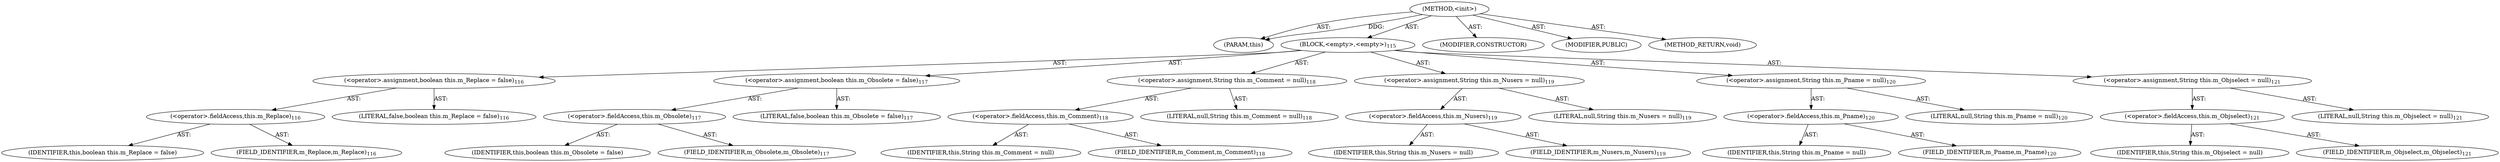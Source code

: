 digraph "&lt;init&gt;" {  
"111669149714" [label = <(METHOD,&lt;init&gt;)> ]
"115964117021" [label = <(PARAM,this)> ]
"25769803808" [label = <(BLOCK,&lt;empty&gt;,&lt;empty&gt;)<SUB>115</SUB>> ]
"30064771165" [label = <(&lt;operator&gt;.assignment,boolean this.m_Replace = false)<SUB>116</SUB>> ]
"30064771166" [label = <(&lt;operator&gt;.fieldAccess,this.m_Replace)<SUB>116</SUB>> ]
"68719476810" [label = <(IDENTIFIER,this,boolean this.m_Replace = false)> ]
"55834574867" [label = <(FIELD_IDENTIFIER,m_Replace,m_Replace)<SUB>116</SUB>> ]
"90194313223" [label = <(LITERAL,false,boolean this.m_Replace = false)<SUB>116</SUB>> ]
"30064771167" [label = <(&lt;operator&gt;.assignment,boolean this.m_Obsolete = false)<SUB>117</SUB>> ]
"30064771168" [label = <(&lt;operator&gt;.fieldAccess,this.m_Obsolete)<SUB>117</SUB>> ]
"68719476811" [label = <(IDENTIFIER,this,boolean this.m_Obsolete = false)> ]
"55834574868" [label = <(FIELD_IDENTIFIER,m_Obsolete,m_Obsolete)<SUB>117</SUB>> ]
"90194313224" [label = <(LITERAL,false,boolean this.m_Obsolete = false)<SUB>117</SUB>> ]
"30064771169" [label = <(&lt;operator&gt;.assignment,String this.m_Comment = null)<SUB>118</SUB>> ]
"30064771170" [label = <(&lt;operator&gt;.fieldAccess,this.m_Comment)<SUB>118</SUB>> ]
"68719476812" [label = <(IDENTIFIER,this,String this.m_Comment = null)> ]
"55834574869" [label = <(FIELD_IDENTIFIER,m_Comment,m_Comment)<SUB>118</SUB>> ]
"90194313225" [label = <(LITERAL,null,String this.m_Comment = null)<SUB>118</SUB>> ]
"30064771171" [label = <(&lt;operator&gt;.assignment,String this.m_Nusers = null)<SUB>119</SUB>> ]
"30064771172" [label = <(&lt;operator&gt;.fieldAccess,this.m_Nusers)<SUB>119</SUB>> ]
"68719476813" [label = <(IDENTIFIER,this,String this.m_Nusers = null)> ]
"55834574870" [label = <(FIELD_IDENTIFIER,m_Nusers,m_Nusers)<SUB>119</SUB>> ]
"90194313226" [label = <(LITERAL,null,String this.m_Nusers = null)<SUB>119</SUB>> ]
"30064771173" [label = <(&lt;operator&gt;.assignment,String this.m_Pname = null)<SUB>120</SUB>> ]
"30064771174" [label = <(&lt;operator&gt;.fieldAccess,this.m_Pname)<SUB>120</SUB>> ]
"68719476814" [label = <(IDENTIFIER,this,String this.m_Pname = null)> ]
"55834574871" [label = <(FIELD_IDENTIFIER,m_Pname,m_Pname)<SUB>120</SUB>> ]
"90194313227" [label = <(LITERAL,null,String this.m_Pname = null)<SUB>120</SUB>> ]
"30064771175" [label = <(&lt;operator&gt;.assignment,String this.m_Objselect = null)<SUB>121</SUB>> ]
"30064771176" [label = <(&lt;operator&gt;.fieldAccess,this.m_Objselect)<SUB>121</SUB>> ]
"68719476815" [label = <(IDENTIFIER,this,String this.m_Objselect = null)> ]
"55834574872" [label = <(FIELD_IDENTIFIER,m_Objselect,m_Objselect)<SUB>121</SUB>> ]
"90194313228" [label = <(LITERAL,null,String this.m_Objselect = null)<SUB>121</SUB>> ]
"133143986230" [label = <(MODIFIER,CONSTRUCTOR)> ]
"133143986231" [label = <(MODIFIER,PUBLIC)> ]
"128849018898" [label = <(METHOD_RETURN,void)> ]
  "111669149714" -> "115964117021"  [ label = "AST: "] 
  "111669149714" -> "25769803808"  [ label = "AST: "] 
  "111669149714" -> "133143986230"  [ label = "AST: "] 
  "111669149714" -> "133143986231"  [ label = "AST: "] 
  "111669149714" -> "128849018898"  [ label = "AST: "] 
  "25769803808" -> "30064771165"  [ label = "AST: "] 
  "25769803808" -> "30064771167"  [ label = "AST: "] 
  "25769803808" -> "30064771169"  [ label = "AST: "] 
  "25769803808" -> "30064771171"  [ label = "AST: "] 
  "25769803808" -> "30064771173"  [ label = "AST: "] 
  "25769803808" -> "30064771175"  [ label = "AST: "] 
  "30064771165" -> "30064771166"  [ label = "AST: "] 
  "30064771165" -> "90194313223"  [ label = "AST: "] 
  "30064771166" -> "68719476810"  [ label = "AST: "] 
  "30064771166" -> "55834574867"  [ label = "AST: "] 
  "30064771167" -> "30064771168"  [ label = "AST: "] 
  "30064771167" -> "90194313224"  [ label = "AST: "] 
  "30064771168" -> "68719476811"  [ label = "AST: "] 
  "30064771168" -> "55834574868"  [ label = "AST: "] 
  "30064771169" -> "30064771170"  [ label = "AST: "] 
  "30064771169" -> "90194313225"  [ label = "AST: "] 
  "30064771170" -> "68719476812"  [ label = "AST: "] 
  "30064771170" -> "55834574869"  [ label = "AST: "] 
  "30064771171" -> "30064771172"  [ label = "AST: "] 
  "30064771171" -> "90194313226"  [ label = "AST: "] 
  "30064771172" -> "68719476813"  [ label = "AST: "] 
  "30064771172" -> "55834574870"  [ label = "AST: "] 
  "30064771173" -> "30064771174"  [ label = "AST: "] 
  "30064771173" -> "90194313227"  [ label = "AST: "] 
  "30064771174" -> "68719476814"  [ label = "AST: "] 
  "30064771174" -> "55834574871"  [ label = "AST: "] 
  "30064771175" -> "30064771176"  [ label = "AST: "] 
  "30064771175" -> "90194313228"  [ label = "AST: "] 
  "30064771176" -> "68719476815"  [ label = "AST: "] 
  "30064771176" -> "55834574872"  [ label = "AST: "] 
  "111669149714" -> "115964117021"  [ label = "DDG: "] 
}
